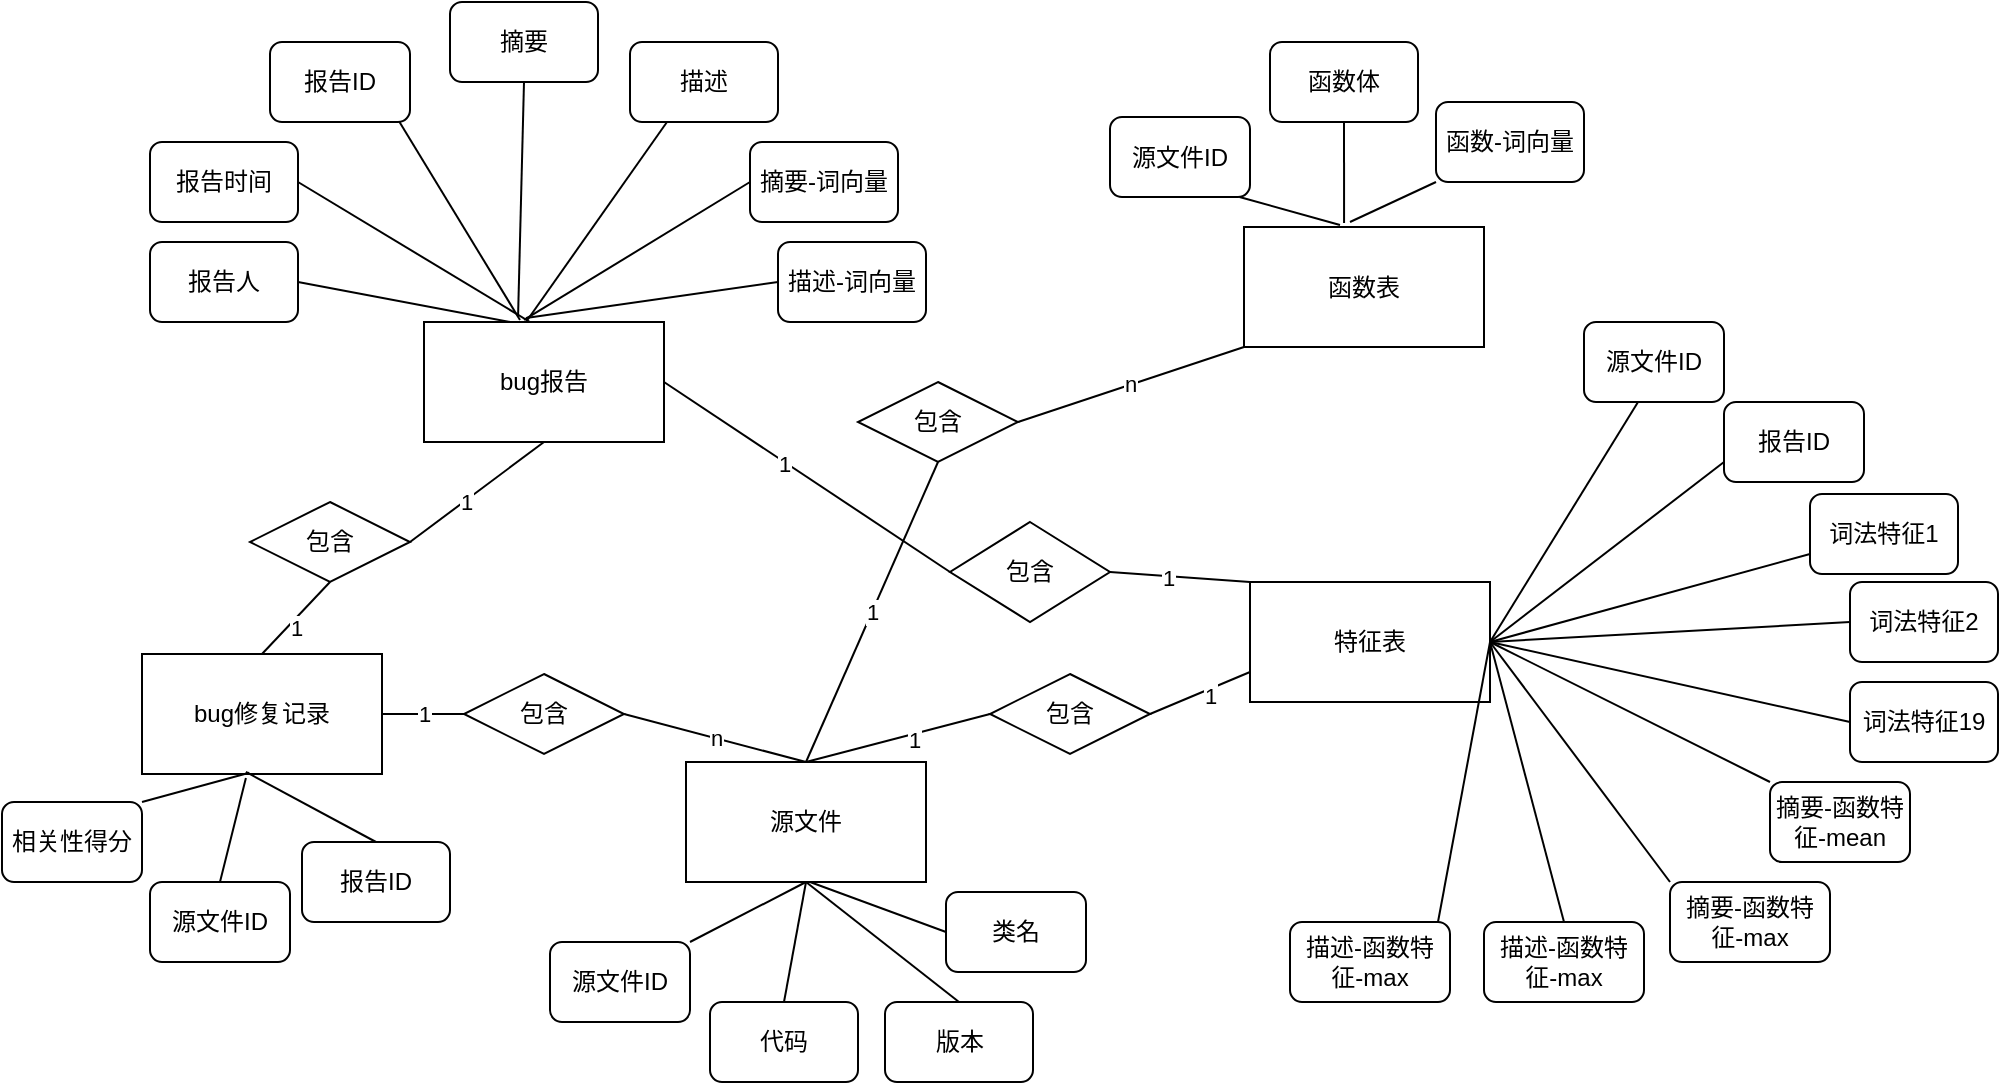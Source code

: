 <mxfile version="16.2.7" type="github">
  <diagram id="i8GZwPt_mKK-n1nKflaN" name="Page-1">
    <mxGraphModel dx="1797" dy="628" grid="1" gridSize="10" guides="1" tooltips="1" connect="1" arrows="1" fold="1" page="1" pageScale="1" pageWidth="827" pageHeight="1169" math="0" shadow="0">
      <root>
        <mxCell id="0" />
        <mxCell id="1" parent="0" />
        <mxCell id="Rfo35h5xhCLVBbVGTMoI-2" value="bug报告" style="rounded=0;whiteSpace=wrap;html=1;" vertex="1" parent="1">
          <mxGeometry x="177" y="280" width="120" height="60" as="geometry" />
        </mxCell>
        <mxCell id="Rfo35h5xhCLVBbVGTMoI-3" value="报告ID" style="rounded=1;whiteSpace=wrap;html=1;" vertex="1" parent="1">
          <mxGeometry x="100" y="140" width="70" height="40" as="geometry" />
        </mxCell>
        <mxCell id="Rfo35h5xhCLVBbVGTMoI-4" value="摘要" style="rounded=1;whiteSpace=wrap;html=1;" vertex="1" parent="1">
          <mxGeometry x="190" y="120" width="74" height="40" as="geometry" />
        </mxCell>
        <mxCell id="Rfo35h5xhCLVBbVGTMoI-5" value="描述" style="rounded=1;whiteSpace=wrap;html=1;" vertex="1" parent="1">
          <mxGeometry x="280" y="140" width="74" height="40" as="geometry" />
        </mxCell>
        <mxCell id="Rfo35h5xhCLVBbVGTMoI-9" value="" style="endArrow=none;html=1;rounded=0;exitX=0.925;exitY=1;exitDx=0;exitDy=0;exitPerimeter=0;entryX=0.4;entryY=-0.017;entryDx=0;entryDy=0;entryPerimeter=0;" edge="1" parent="1" source="Rfo35h5xhCLVBbVGTMoI-3" target="Rfo35h5xhCLVBbVGTMoI-2">
          <mxGeometry width="50" height="50" relative="1" as="geometry">
            <mxPoint x="390" y="360" as="sourcePoint" />
            <mxPoint x="440" y="310" as="targetPoint" />
          </mxGeometry>
        </mxCell>
        <mxCell id="Rfo35h5xhCLVBbVGTMoI-10" value="" style="endArrow=none;html=1;rounded=0;exitX=0.5;exitY=1;exitDx=0;exitDy=0;entryX=0.392;entryY=-0.05;entryDx=0;entryDy=0;entryPerimeter=0;" edge="1" parent="1" source="Rfo35h5xhCLVBbVGTMoI-4" target="Rfo35h5xhCLVBbVGTMoI-2">
          <mxGeometry width="50" height="50" relative="1" as="geometry">
            <mxPoint x="164.75" y="260" as="sourcePoint" />
            <mxPoint x="237" y="310" as="targetPoint" />
          </mxGeometry>
        </mxCell>
        <mxCell id="Rfo35h5xhCLVBbVGTMoI-11" value="" style="endArrow=none;html=1;rounded=0;exitX=0.25;exitY=1;exitDx=0;exitDy=0;entryX=0.425;entryY=0;entryDx=0;entryDy=0;entryPerimeter=0;" edge="1" parent="1" source="Rfo35h5xhCLVBbVGTMoI-5" target="Rfo35h5xhCLVBbVGTMoI-2">
          <mxGeometry width="50" height="50" relative="1" as="geometry">
            <mxPoint x="174.75" y="270" as="sourcePoint" />
            <mxPoint x="258" y="328.98" as="targetPoint" />
          </mxGeometry>
        </mxCell>
        <mxCell id="Rfo35h5xhCLVBbVGTMoI-12" value="源文件" style="rounded=0;whiteSpace=wrap;html=1;" vertex="1" parent="1">
          <mxGeometry x="308" y="500" width="120" height="60" as="geometry" />
        </mxCell>
        <mxCell id="Rfo35h5xhCLVBbVGTMoI-13" value="源文件ID" style="rounded=1;whiteSpace=wrap;html=1;" vertex="1" parent="1">
          <mxGeometry x="240" y="590" width="70" height="40" as="geometry" />
        </mxCell>
        <mxCell id="Rfo35h5xhCLVBbVGTMoI-14" value="代码" style="rounded=1;whiteSpace=wrap;html=1;" vertex="1" parent="1">
          <mxGeometry x="320" y="620" width="74" height="40" as="geometry" />
        </mxCell>
        <mxCell id="Rfo35h5xhCLVBbVGTMoI-16" value="" style="endArrow=none;html=1;rounded=0;exitX=1;exitY=0;exitDx=0;exitDy=0;entryX=0.5;entryY=1;entryDx=0;entryDy=0;" edge="1" parent="1" source="Rfo35h5xhCLVBbVGTMoI-13" target="Rfo35h5xhCLVBbVGTMoI-12">
          <mxGeometry width="50" height="50" relative="1" as="geometry">
            <mxPoint x="554" y="660" as="sourcePoint" />
            <mxPoint x="400" y="620" as="targetPoint" />
          </mxGeometry>
        </mxCell>
        <mxCell id="Rfo35h5xhCLVBbVGTMoI-17" value="" style="endArrow=none;html=1;rounded=0;exitX=0.5;exitY=0;exitDx=0;exitDy=0;entryX=0.5;entryY=1;entryDx=0;entryDy=0;" edge="1" parent="1" source="Rfo35h5xhCLVBbVGTMoI-14" target="Rfo35h5xhCLVBbVGTMoI-12">
          <mxGeometry width="50" height="50" relative="1" as="geometry">
            <mxPoint x="328.75" y="560" as="sourcePoint" />
            <mxPoint x="401" y="600" as="targetPoint" />
          </mxGeometry>
        </mxCell>
        <mxCell id="Rfo35h5xhCLVBbVGTMoI-19" value="bug修复记录" style="rounded=0;whiteSpace=wrap;html=1;" vertex="1" parent="1">
          <mxGeometry x="36" y="446" width="120" height="60" as="geometry" />
        </mxCell>
        <mxCell id="Rfo35h5xhCLVBbVGTMoI-20" value="源文件ID" style="rounded=1;whiteSpace=wrap;html=1;" vertex="1" parent="1">
          <mxGeometry x="40" y="560" width="70" height="40" as="geometry" />
        </mxCell>
        <mxCell id="Rfo35h5xhCLVBbVGTMoI-21" value="报告ID" style="rounded=1;whiteSpace=wrap;html=1;" vertex="1" parent="1">
          <mxGeometry x="116" y="540" width="74" height="40" as="geometry" />
        </mxCell>
        <mxCell id="Rfo35h5xhCLVBbVGTMoI-22" value="" style="endArrow=none;html=1;rounded=0;exitX=0.5;exitY=0;exitDx=0;exitDy=0;entryX=0.433;entryY=1.033;entryDx=0;entryDy=0;entryPerimeter=0;" edge="1" parent="1" source="Rfo35h5xhCLVBbVGTMoI-20" target="Rfo35h5xhCLVBbVGTMoI-19">
          <mxGeometry width="50" height="50" relative="1" as="geometry">
            <mxPoint x="302" y="710" as="sourcePoint" />
            <mxPoint x="352" y="660" as="targetPoint" />
          </mxGeometry>
        </mxCell>
        <mxCell id="Rfo35h5xhCLVBbVGTMoI-23" value="" style="endArrow=none;html=1;rounded=0;exitX=0.5;exitY=0;exitDx=0;exitDy=0;entryX=0.433;entryY=0.983;entryDx=0;entryDy=0;entryPerimeter=0;" edge="1" parent="1" source="Rfo35h5xhCLVBbVGTMoI-21" target="Rfo35h5xhCLVBbVGTMoI-19">
          <mxGeometry width="50" height="50" relative="1" as="geometry">
            <mxPoint x="76.75" y="610" as="sourcePoint" />
            <mxPoint x="149" y="660" as="targetPoint" />
          </mxGeometry>
        </mxCell>
        <mxCell id="Rfo35h5xhCLVBbVGTMoI-26" value="函数表" style="rounded=0;whiteSpace=wrap;html=1;" vertex="1" parent="1">
          <mxGeometry x="587" y="232.5" width="120" height="60" as="geometry" />
        </mxCell>
        <mxCell id="Rfo35h5xhCLVBbVGTMoI-27" value="源文件ID" style="rounded=1;whiteSpace=wrap;html=1;" vertex="1" parent="1">
          <mxGeometry x="520" y="177.5" width="70" height="40" as="geometry" />
        </mxCell>
        <mxCell id="Rfo35h5xhCLVBbVGTMoI-28" value="函数体" style="rounded=1;whiteSpace=wrap;html=1;" vertex="1" parent="1">
          <mxGeometry x="600" y="140" width="74" height="40" as="geometry" />
        </mxCell>
        <mxCell id="Rfo35h5xhCLVBbVGTMoI-29" value="" style="endArrow=none;html=1;rounded=0;exitX=0.925;exitY=1;exitDx=0;exitDy=0;exitPerimeter=0;entryX=0.4;entryY=-0.017;entryDx=0;entryDy=0;entryPerimeter=0;" edge="1" parent="1" source="Rfo35h5xhCLVBbVGTMoI-27" target="Rfo35h5xhCLVBbVGTMoI-26">
          <mxGeometry width="50" height="50" relative="1" as="geometry">
            <mxPoint x="800" y="327.5" as="sourcePoint" />
            <mxPoint x="850" y="277.5" as="targetPoint" />
          </mxGeometry>
        </mxCell>
        <mxCell id="Rfo35h5xhCLVBbVGTMoI-30" value="" style="endArrow=none;html=1;rounded=0;exitX=0.5;exitY=1;exitDx=0;exitDy=0;entryX=0.417;entryY=-0.033;entryDx=0;entryDy=0;entryPerimeter=0;" edge="1" parent="1" source="Rfo35h5xhCLVBbVGTMoI-28" target="Rfo35h5xhCLVBbVGTMoI-26">
          <mxGeometry width="50" height="50" relative="1" as="geometry">
            <mxPoint x="574.75" y="227.5" as="sourcePoint" />
            <mxPoint x="640" y="252.5" as="targetPoint" />
          </mxGeometry>
        </mxCell>
        <mxCell id="Rfo35h5xhCLVBbVGTMoI-31" value="特征表" style="rounded=0;whiteSpace=wrap;html=1;" vertex="1" parent="1">
          <mxGeometry x="590" y="410" width="120" height="60" as="geometry" />
        </mxCell>
        <mxCell id="Rfo35h5xhCLVBbVGTMoI-32" value="源文件ID" style="rounded=1;whiteSpace=wrap;html=1;" vertex="1" parent="1">
          <mxGeometry x="757" y="280" width="70" height="40" as="geometry" />
        </mxCell>
        <mxCell id="Rfo35h5xhCLVBbVGTMoI-34" value="" style="endArrow=none;html=1;rounded=0;exitX=0.386;exitY=1;exitDx=0;exitDy=0;entryX=1;entryY=0.5;entryDx=0;entryDy=0;exitPerimeter=0;" edge="1" parent="1" source="Rfo35h5xhCLVBbVGTMoI-32" target="Rfo35h5xhCLVBbVGTMoI-31">
          <mxGeometry width="50" height="50" relative="1" as="geometry">
            <mxPoint x="1090" y="460" as="sourcePoint" />
            <mxPoint x="720" y="400" as="targetPoint" />
          </mxGeometry>
        </mxCell>
        <mxCell id="Rfo35h5xhCLVBbVGTMoI-36" value="词法特征1" style="rounded=1;whiteSpace=wrap;html=1;" vertex="1" parent="1">
          <mxGeometry x="870" y="366" width="74" height="40" as="geometry" />
        </mxCell>
        <mxCell id="Rfo35h5xhCLVBbVGTMoI-37" value="词法特征2" style="rounded=1;whiteSpace=wrap;html=1;" vertex="1" parent="1">
          <mxGeometry x="890" y="410" width="74" height="40" as="geometry" />
        </mxCell>
        <mxCell id="Rfo35h5xhCLVBbVGTMoI-38" value="词法特征19" style="rounded=1;whiteSpace=wrap;html=1;" vertex="1" parent="1">
          <mxGeometry x="890" y="460" width="74" height="40" as="geometry" />
        </mxCell>
        <mxCell id="Rfo35h5xhCLVBbVGTMoI-39" value="版本" style="rounded=1;whiteSpace=wrap;html=1;" vertex="1" parent="1">
          <mxGeometry x="407.5" y="620" width="74" height="40" as="geometry" />
        </mxCell>
        <mxCell id="Rfo35h5xhCLVBbVGTMoI-40" value="摘要-函数特征-mean" style="rounded=1;whiteSpace=wrap;html=1;" vertex="1" parent="1">
          <mxGeometry x="850" y="510" width="70" height="40" as="geometry" />
        </mxCell>
        <mxCell id="Rfo35h5xhCLVBbVGTMoI-41" value="摘要-函数特征-max" style="rounded=1;whiteSpace=wrap;html=1;" vertex="1" parent="1">
          <mxGeometry x="800" y="560" width="80" height="40" as="geometry" />
        </mxCell>
        <mxCell id="Rfo35h5xhCLVBbVGTMoI-42" value="描述-函数特征-max" style="rounded=1;whiteSpace=wrap;html=1;" vertex="1" parent="1">
          <mxGeometry x="610" y="580" width="80" height="40" as="geometry" />
        </mxCell>
        <mxCell id="Rfo35h5xhCLVBbVGTMoI-43" value="描述-函数特征-max" style="rounded=1;whiteSpace=wrap;html=1;" vertex="1" parent="1">
          <mxGeometry x="707" y="580" width="80" height="40" as="geometry" />
        </mxCell>
        <mxCell id="Rfo35h5xhCLVBbVGTMoI-44" value="函数-词向量" style="rounded=1;whiteSpace=wrap;html=1;" vertex="1" parent="1">
          <mxGeometry x="683" y="170" width="74" height="40" as="geometry" />
        </mxCell>
        <mxCell id="Rfo35h5xhCLVBbVGTMoI-45" value="摘要-词向量" style="rounded=1;whiteSpace=wrap;html=1;" vertex="1" parent="1">
          <mxGeometry x="340" y="190" width="74" height="40" as="geometry" />
        </mxCell>
        <mxCell id="Rfo35h5xhCLVBbVGTMoI-46" value="描述-词向量" style="rounded=1;whiteSpace=wrap;html=1;" vertex="1" parent="1">
          <mxGeometry x="354" y="240" width="74" height="40" as="geometry" />
        </mxCell>
        <mxCell id="Rfo35h5xhCLVBbVGTMoI-47" value="类名" style="rounded=1;whiteSpace=wrap;html=1;" vertex="1" parent="1">
          <mxGeometry x="438" y="565" width="70" height="40" as="geometry" />
        </mxCell>
        <mxCell id="Rfo35h5xhCLVBbVGTMoI-48" value="报告时间" style="rounded=1;whiteSpace=wrap;html=1;" vertex="1" parent="1">
          <mxGeometry x="40" y="190" width="74" height="40" as="geometry" />
        </mxCell>
        <mxCell id="Rfo35h5xhCLVBbVGTMoI-49" value="报告人" style="rounded=1;whiteSpace=wrap;html=1;" vertex="1" parent="1">
          <mxGeometry x="40" y="240" width="74" height="40" as="geometry" />
        </mxCell>
        <mxCell id="Rfo35h5xhCLVBbVGTMoI-50" value="" style="endArrow=none;html=1;rounded=0;exitX=1;exitY=0.5;exitDx=0;exitDy=0;" edge="1" parent="1" source="Rfo35h5xhCLVBbVGTMoI-48">
          <mxGeometry width="50" height="50" relative="1" as="geometry">
            <mxPoint x="164.75" y="260" as="sourcePoint" />
            <mxPoint x="230" y="280" as="targetPoint" />
          </mxGeometry>
        </mxCell>
        <mxCell id="Rfo35h5xhCLVBbVGTMoI-51" value="" style="endArrow=none;html=1;rounded=0;exitX=1;exitY=0.5;exitDx=0;exitDy=0;" edge="1" parent="1" source="Rfo35h5xhCLVBbVGTMoI-49">
          <mxGeometry width="50" height="50" relative="1" as="geometry">
            <mxPoint x="124" y="240" as="sourcePoint" />
            <mxPoint x="220" y="280" as="targetPoint" />
          </mxGeometry>
        </mxCell>
        <mxCell id="Rfo35h5xhCLVBbVGTMoI-52" value="" style="endArrow=none;html=1;rounded=0;exitX=0;exitY=0.5;exitDx=0;exitDy=0;entryX=0.417;entryY=-0.017;entryDx=0;entryDy=0;entryPerimeter=0;" edge="1" parent="1" source="Rfo35h5xhCLVBbVGTMoI-45" target="Rfo35h5xhCLVBbVGTMoI-2">
          <mxGeometry width="50" height="50" relative="1" as="geometry">
            <mxPoint x="134" y="250" as="sourcePoint" />
            <mxPoint x="204" y="320" as="targetPoint" />
          </mxGeometry>
        </mxCell>
        <mxCell id="Rfo35h5xhCLVBbVGTMoI-53" value="" style="endArrow=none;html=1;rounded=0;exitX=0.425;exitY=-0.033;exitDx=0;exitDy=0;entryX=0;entryY=0.5;entryDx=0;entryDy=0;exitPerimeter=0;" edge="1" parent="1" source="Rfo35h5xhCLVBbVGTMoI-2" target="Rfo35h5xhCLVBbVGTMoI-46">
          <mxGeometry width="50" height="50" relative="1" as="geometry">
            <mxPoint x="300" y="260" as="sourcePoint" />
            <mxPoint x="370" y="330" as="targetPoint" />
          </mxGeometry>
        </mxCell>
        <mxCell id="Rfo35h5xhCLVBbVGTMoI-54" value="" style="endArrow=none;html=1;rounded=0;exitX=0.5;exitY=1;exitDx=0;exitDy=0;entryX=0.5;entryY=0;entryDx=0;entryDy=0;" edge="1" parent="1" source="Rfo35h5xhCLVBbVGTMoI-12" target="Rfo35h5xhCLVBbVGTMoI-39">
          <mxGeometry width="50" height="50" relative="1" as="geometry">
            <mxPoint x="-72" y="590" as="sourcePoint" />
            <mxPoint x="-2" y="660" as="targetPoint" />
          </mxGeometry>
        </mxCell>
        <mxCell id="Rfo35h5xhCLVBbVGTMoI-55" value="" style="endArrow=none;html=1;rounded=0;entryX=0;entryY=0.5;entryDx=0;entryDy=0;" edge="1" parent="1" target="Rfo35h5xhCLVBbVGTMoI-47">
          <mxGeometry width="50" height="50" relative="1" as="geometry">
            <mxPoint x="370" y="560" as="sourcePoint" />
            <mxPoint x="500" y="530" as="targetPoint" />
          </mxGeometry>
        </mxCell>
        <mxCell id="Rfo35h5xhCLVBbVGTMoI-56" value="" style="endArrow=none;html=1;rounded=0;exitX=0;exitY=0.75;exitDx=0;exitDy=0;entryX=1;entryY=0.5;entryDx=0;entryDy=0;" edge="1" parent="1" source="Rfo35h5xhCLVBbVGTMoI-36" target="Rfo35h5xhCLVBbVGTMoI-31">
          <mxGeometry width="50" height="50" relative="1" as="geometry">
            <mxPoint x="947" y="310" as="sourcePoint" />
            <mxPoint x="670" y="410" as="targetPoint" />
          </mxGeometry>
        </mxCell>
        <mxCell id="Rfo35h5xhCLVBbVGTMoI-57" value="" style="endArrow=none;html=1;rounded=0;exitX=0;exitY=0.5;exitDx=0;exitDy=0;entryX=1;entryY=0.5;entryDx=0;entryDy=0;" edge="1" parent="1" source="Rfo35h5xhCLVBbVGTMoI-37" target="Rfo35h5xhCLVBbVGTMoI-31">
          <mxGeometry width="50" height="50" relative="1" as="geometry">
            <mxPoint x="1030" y="310" as="sourcePoint" />
            <mxPoint x="670" y="410" as="targetPoint" />
          </mxGeometry>
        </mxCell>
        <mxCell id="Rfo35h5xhCLVBbVGTMoI-58" value="" style="endArrow=none;html=1;rounded=0;exitX=0;exitY=0.5;exitDx=0;exitDy=0;entryX=1;entryY=0.5;entryDx=0;entryDy=0;" edge="1" parent="1" source="Rfo35h5xhCLVBbVGTMoI-38" target="Rfo35h5xhCLVBbVGTMoI-31">
          <mxGeometry width="50" height="50" relative="1" as="geometry">
            <mxPoint x="1040" y="320" as="sourcePoint" />
            <mxPoint x="680" y="410" as="targetPoint" />
          </mxGeometry>
        </mxCell>
        <mxCell id="Rfo35h5xhCLVBbVGTMoI-65" value="包含" style="rhombus;whiteSpace=wrap;html=1;" vertex="1" parent="1">
          <mxGeometry x="460" y="456" width="80" height="40" as="geometry" />
        </mxCell>
        <mxCell id="Rfo35h5xhCLVBbVGTMoI-69" value="" style="endArrow=none;html=1;rounded=0;entryX=0;entryY=0.5;entryDx=0;entryDy=0;" edge="1" parent="1" target="Rfo35h5xhCLVBbVGTMoI-65">
          <mxGeometry width="50" height="50" relative="1" as="geometry">
            <mxPoint x="368" y="500" as="sourcePoint" />
            <mxPoint x="630" y="310" as="targetPoint" />
          </mxGeometry>
        </mxCell>
        <mxCell id="Rfo35h5xhCLVBbVGTMoI-72" value="1" style="edgeLabel;html=1;align=center;verticalAlign=middle;resizable=0;points=[];" vertex="1" connectable="0" parent="Rfo35h5xhCLVBbVGTMoI-69">
          <mxGeometry x="0.16" y="-3" relative="1" as="geometry">
            <mxPoint as="offset" />
          </mxGeometry>
        </mxCell>
        <mxCell id="Rfo35h5xhCLVBbVGTMoI-73" value="包含" style="rhombus;whiteSpace=wrap;html=1;" vertex="1" parent="1">
          <mxGeometry x="90" y="370" width="80" height="40" as="geometry" />
        </mxCell>
        <mxCell id="Rfo35h5xhCLVBbVGTMoI-76" value="" style="endArrow=none;html=1;rounded=0;exitX=0.5;exitY=1;exitDx=0;exitDy=0;entryX=1;entryY=0.5;entryDx=0;entryDy=0;" edge="1" parent="1" source="Rfo35h5xhCLVBbVGTMoI-2" target="Rfo35h5xhCLVBbVGTMoI-73">
          <mxGeometry width="50" height="50" relative="1" as="geometry">
            <mxPoint x="350" y="500" as="sourcePoint" />
            <mxPoint x="400" y="450" as="targetPoint" />
          </mxGeometry>
        </mxCell>
        <mxCell id="Rfo35h5xhCLVBbVGTMoI-84" value="1" style="edgeLabel;html=1;align=center;verticalAlign=middle;resizable=0;points=[];" vertex="1" connectable="0" parent="Rfo35h5xhCLVBbVGTMoI-76">
          <mxGeometry x="0.164" relative="1" as="geometry">
            <mxPoint y="1" as="offset" />
          </mxGeometry>
        </mxCell>
        <mxCell id="Rfo35h5xhCLVBbVGTMoI-80" value="包含" style="rhombus;whiteSpace=wrap;html=1;" vertex="1" parent="1">
          <mxGeometry x="197" y="456" width="80" height="40" as="geometry" />
        </mxCell>
        <mxCell id="Rfo35h5xhCLVBbVGTMoI-83" value="" style="endArrow=none;html=1;rounded=0;exitX=0.5;exitY=1;exitDx=0;exitDy=0;entryX=0.5;entryY=0;entryDx=0;entryDy=0;" edge="1" parent="1" source="Rfo35h5xhCLVBbVGTMoI-73" target="Rfo35h5xhCLVBbVGTMoI-19">
          <mxGeometry width="50" height="50" relative="1" as="geometry">
            <mxPoint x="73" y="660" as="sourcePoint" />
            <mxPoint x="90" y="440" as="targetPoint" />
          </mxGeometry>
        </mxCell>
        <mxCell id="Rfo35h5xhCLVBbVGTMoI-85" value="1" style="edgeLabel;html=1;align=center;verticalAlign=middle;resizable=0;points=[];" vertex="1" connectable="0" parent="Rfo35h5xhCLVBbVGTMoI-83">
          <mxGeometry x="0.123" y="3" relative="1" as="geometry">
            <mxPoint as="offset" />
          </mxGeometry>
        </mxCell>
        <mxCell id="Rfo35h5xhCLVBbVGTMoI-89" value="1" style="endArrow=none;html=1;rounded=0;entryX=1;entryY=0.5;entryDx=0;entryDy=0;exitX=0;exitY=0.5;exitDx=0;exitDy=0;" edge="1" parent="1" source="Rfo35h5xhCLVBbVGTMoI-80" target="Rfo35h5xhCLVBbVGTMoI-19">
          <mxGeometry width="50" height="50" relative="1" as="geometry">
            <mxPoint x="46" y="570" as="sourcePoint" />
            <mxPoint x="96" y="520" as="targetPoint" />
          </mxGeometry>
        </mxCell>
        <mxCell id="Rfo35h5xhCLVBbVGTMoI-91" style="edgeStyle=orthogonalEdgeStyle;rounded=0;orthogonalLoop=1;jettySize=auto;html=1;exitX=0.5;exitY=1;exitDx=0;exitDy=0;" edge="1" parent="1" source="Rfo35h5xhCLVBbVGTMoI-80" target="Rfo35h5xhCLVBbVGTMoI-80">
          <mxGeometry relative="1" as="geometry" />
        </mxCell>
        <mxCell id="Rfo35h5xhCLVBbVGTMoI-92" value="相关性得分" style="rounded=1;whiteSpace=wrap;html=1;" vertex="1" parent="1">
          <mxGeometry x="-34" y="520" width="70" height="40" as="geometry" />
        </mxCell>
        <mxCell id="Rfo35h5xhCLVBbVGTMoI-93" value="" style="endArrow=none;html=1;rounded=0;exitX=1;exitY=0;exitDx=0;exitDy=0;entryX=0.447;entryY=0.989;entryDx=0;entryDy=0;entryPerimeter=0;" edge="1" parent="1" source="Rfo35h5xhCLVBbVGTMoI-92" target="Rfo35h5xhCLVBbVGTMoI-19">
          <mxGeometry width="50" height="50" relative="1" as="geometry">
            <mxPoint x="47" y="580" as="sourcePoint" />
            <mxPoint x="86" y="510" as="targetPoint" />
          </mxGeometry>
        </mxCell>
        <mxCell id="Rfo35h5xhCLVBbVGTMoI-95" value="报告ID" style="rounded=1;whiteSpace=wrap;html=1;" vertex="1" parent="1">
          <mxGeometry x="827" y="320" width="70" height="40" as="geometry" />
        </mxCell>
        <mxCell id="Rfo35h5xhCLVBbVGTMoI-96" value="" style="endArrow=none;html=1;rounded=0;exitX=0;exitY=0.75;exitDx=0;exitDy=0;" edge="1" parent="1" source="Rfo35h5xhCLVBbVGTMoI-95">
          <mxGeometry width="50" height="50" relative="1" as="geometry">
            <mxPoint x="794.02" y="330" as="sourcePoint" />
            <mxPoint x="710" y="440" as="targetPoint" />
          </mxGeometry>
        </mxCell>
        <mxCell id="Rfo35h5xhCLVBbVGTMoI-97" value="" style="endArrow=none;html=1;rounded=0;exitX=0;exitY=0;exitDx=0;exitDy=0;" edge="1" parent="1" source="Rfo35h5xhCLVBbVGTMoI-40">
          <mxGeometry width="50" height="50" relative="1" as="geometry">
            <mxPoint x="900" y="490" as="sourcePoint" />
            <mxPoint x="710" y="440" as="targetPoint" />
          </mxGeometry>
        </mxCell>
        <mxCell id="Rfo35h5xhCLVBbVGTMoI-98" value="" style="endArrow=none;html=1;rounded=0;exitX=0;exitY=0;exitDx=0;exitDy=0;entryX=1;entryY=0.5;entryDx=0;entryDy=0;" edge="1" parent="1" source="Rfo35h5xhCLVBbVGTMoI-41" target="Rfo35h5xhCLVBbVGTMoI-31">
          <mxGeometry width="50" height="50" relative="1" as="geometry">
            <mxPoint x="910" y="500" as="sourcePoint" />
            <mxPoint x="730" y="460" as="targetPoint" />
          </mxGeometry>
        </mxCell>
        <mxCell id="Rfo35h5xhCLVBbVGTMoI-99" value="" style="endArrow=none;html=1;rounded=0;exitX=0.5;exitY=0;exitDx=0;exitDy=0;" edge="1" parent="1" source="Rfo35h5xhCLVBbVGTMoI-43">
          <mxGeometry width="50" height="50" relative="1" as="geometry">
            <mxPoint x="920" y="510" as="sourcePoint" />
            <mxPoint x="710" y="440" as="targetPoint" />
          </mxGeometry>
        </mxCell>
        <mxCell id="Rfo35h5xhCLVBbVGTMoI-100" value="" style="endArrow=none;html=1;rounded=0;exitX=0.925;exitY=0;exitDx=0;exitDy=0;exitPerimeter=0;" edge="1" parent="1" source="Rfo35h5xhCLVBbVGTMoI-42">
          <mxGeometry width="50" height="50" relative="1" as="geometry">
            <mxPoint x="930" y="520" as="sourcePoint" />
            <mxPoint x="710" y="440" as="targetPoint" />
          </mxGeometry>
        </mxCell>
        <mxCell id="Rfo35h5xhCLVBbVGTMoI-101" value="" style="endArrow=none;html=1;rounded=0;exitX=0;exitY=1;exitDx=0;exitDy=0;" edge="1" parent="1" source="Rfo35h5xhCLVBbVGTMoI-44">
          <mxGeometry width="50" height="50" relative="1" as="geometry">
            <mxPoint x="657" y="177.5" as="sourcePoint" />
            <mxPoint x="640" y="230" as="targetPoint" />
          </mxGeometry>
        </mxCell>
        <mxCell id="Rfo35h5xhCLVBbVGTMoI-103" value="1" style="endArrow=none;html=1;rounded=0;entryX=0.5;entryY=1;entryDx=0;entryDy=0;exitX=0.5;exitY=0;exitDx=0;exitDy=0;" edge="1" parent="1" source="Rfo35h5xhCLVBbVGTMoI-12" target="Rfo35h5xhCLVBbVGTMoI-107">
          <mxGeometry width="50" height="50" relative="1" as="geometry">
            <mxPoint x="204" y="611" as="sourcePoint" />
            <mxPoint x="274" y="601" as="targetPoint" />
          </mxGeometry>
        </mxCell>
        <mxCell id="Rfo35h5xhCLVBbVGTMoI-105" value="" style="endArrow=none;html=1;rounded=0;entryX=0;entryY=0.75;entryDx=0;entryDy=0;exitX=1;exitY=0.5;exitDx=0;exitDy=0;" edge="1" parent="1" source="Rfo35h5xhCLVBbVGTMoI-65" target="Rfo35h5xhCLVBbVGTMoI-31">
          <mxGeometry width="50" height="50" relative="1" as="geometry">
            <mxPoint x="413" y="568.02" as="sourcePoint" />
            <mxPoint x="490" y="540" as="targetPoint" />
          </mxGeometry>
        </mxCell>
        <mxCell id="Rfo35h5xhCLVBbVGTMoI-106" value="1" style="edgeLabel;html=1;align=center;verticalAlign=middle;resizable=0;points=[];" vertex="1" connectable="0" parent="Rfo35h5xhCLVBbVGTMoI-105">
          <mxGeometry x="0.16" y="-3" relative="1" as="geometry">
            <mxPoint as="offset" />
          </mxGeometry>
        </mxCell>
        <mxCell id="Rfo35h5xhCLVBbVGTMoI-107" value="包含" style="rhombus;whiteSpace=wrap;html=1;" vertex="1" parent="1">
          <mxGeometry x="394" y="310" width="80" height="40" as="geometry" />
        </mxCell>
        <mxCell id="Rfo35h5xhCLVBbVGTMoI-109" value="n" style="endArrow=none;html=1;rounded=0;entryX=0;entryY=1;entryDx=0;entryDy=0;exitX=1;exitY=0.5;exitDx=0;exitDy=0;" edge="1" parent="1" source="Rfo35h5xhCLVBbVGTMoI-107" target="Rfo35h5xhCLVBbVGTMoI-26">
          <mxGeometry width="50" height="50" relative="1" as="geometry">
            <mxPoint x="404" y="570" as="sourcePoint" />
            <mxPoint x="444" y="460" as="targetPoint" />
          </mxGeometry>
        </mxCell>
        <mxCell id="Rfo35h5xhCLVBbVGTMoI-111" value="n" style="endArrow=none;html=1;rounded=0;entryX=1;entryY=0.5;entryDx=0;entryDy=0;exitX=0.5;exitY=0;exitDx=0;exitDy=0;" edge="1" parent="1" source="Rfo35h5xhCLVBbVGTMoI-12" target="Rfo35h5xhCLVBbVGTMoI-80">
          <mxGeometry width="50" height="50" relative="1" as="geometry">
            <mxPoint x="200" y="520" as="sourcePoint" />
            <mxPoint x="166" y="486" as="targetPoint" />
          </mxGeometry>
        </mxCell>
        <mxCell id="Rfo35h5xhCLVBbVGTMoI-112" value="包含" style="rhombus;whiteSpace=wrap;html=1;" vertex="1" parent="1">
          <mxGeometry x="440" y="380" width="80" height="50" as="geometry" />
        </mxCell>
        <mxCell id="Rfo35h5xhCLVBbVGTMoI-113" value="" style="endArrow=none;html=1;rounded=0;exitX=0;exitY=0.5;exitDx=0;exitDy=0;entryX=1;entryY=0.5;entryDx=0;entryDy=0;" edge="1" parent="1" source="Rfo35h5xhCLVBbVGTMoI-112" target="Rfo35h5xhCLVBbVGTMoI-2">
          <mxGeometry width="50" height="50" relative="1" as="geometry">
            <mxPoint x="247.0" y="350" as="sourcePoint" />
            <mxPoint x="140" y="380" as="targetPoint" />
          </mxGeometry>
        </mxCell>
        <mxCell id="Rfo35h5xhCLVBbVGTMoI-114" value="1" style="edgeLabel;html=1;align=center;verticalAlign=middle;resizable=0;points=[];" vertex="1" connectable="0" parent="Rfo35h5xhCLVBbVGTMoI-113">
          <mxGeometry x="0.164" relative="1" as="geometry">
            <mxPoint y="1" as="offset" />
          </mxGeometry>
        </mxCell>
        <mxCell id="Rfo35h5xhCLVBbVGTMoI-115" value="" style="endArrow=none;html=1;rounded=0;exitX=0;exitY=0;exitDx=0;exitDy=0;entryX=1;entryY=0.5;entryDx=0;entryDy=0;" edge="1" parent="1" source="Rfo35h5xhCLVBbVGTMoI-31" target="Rfo35h5xhCLVBbVGTMoI-112">
          <mxGeometry width="50" height="50" relative="1" as="geometry">
            <mxPoint x="257.0" y="360" as="sourcePoint" />
            <mxPoint x="150" y="390" as="targetPoint" />
          </mxGeometry>
        </mxCell>
        <mxCell id="Rfo35h5xhCLVBbVGTMoI-116" value="1" style="edgeLabel;html=1;align=center;verticalAlign=middle;resizable=0;points=[];" vertex="1" connectable="0" parent="Rfo35h5xhCLVBbVGTMoI-115">
          <mxGeometry x="0.164" relative="1" as="geometry">
            <mxPoint y="1" as="offset" />
          </mxGeometry>
        </mxCell>
      </root>
    </mxGraphModel>
  </diagram>
</mxfile>
